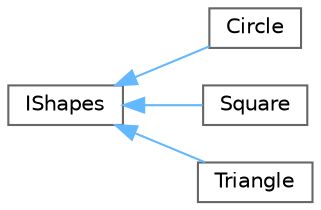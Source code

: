 digraph "Graphical Class Hierarchy"
{
 // LATEX_PDF_SIZE
  bgcolor="transparent";
  edge [fontname=Helvetica,fontsize=10,labelfontname=Helvetica,labelfontsize=10];
  node [fontname=Helvetica,fontsize=10,shape=box,height=0.2,width=0.4];
  rankdir="LR";
  Node0 [id="Node000000",label="IShapes",height=0.2,width=0.4,color="grey40", fillcolor="white", style="filled",URL="$class_i_shapes.html",tooltip="Interface of the \"Shape\" class."];
  Node0 -> Node1 [id="edge1_Node000000_Node000001",dir="back",color="steelblue1",style="solid",tooltip=" "];
  Node1 [id="Node000001",label="Circle",height=0.2,width=0.4,color="grey40", fillcolor="white", style="filled",URL="$class_circle.html",tooltip="Circle class."];
  Node0 -> Node2 [id="edge2_Node000000_Node000002",dir="back",color="steelblue1",style="solid",tooltip=" "];
  Node2 [id="Node000002",label="Square",height=0.2,width=0.4,color="grey40", fillcolor="white", style="filled",URL="$class_square.html",tooltip="The \"Square\" class."];
  Node0 -> Node3 [id="edge3_Node000000_Node000003",dir="back",color="steelblue1",style="solid",tooltip=" "];
  Node3 [id="Node000003",label="Triangle",height=0.2,width=0.4,color="grey40", fillcolor="white", style="filled",URL="$class_triangle.html",tooltip="The \"Triangle\" class."];
}
